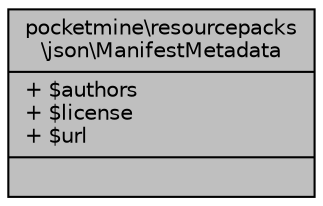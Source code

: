 digraph "pocketmine\resourcepacks\json\ManifestMetadata"
{
 // INTERACTIVE_SVG=YES
 // LATEX_PDF_SIZE
  edge [fontname="Helvetica",fontsize="10",labelfontname="Helvetica",labelfontsize="10"];
  node [fontname="Helvetica",fontsize="10",shape=record];
  Node1 [label="{pocketmine\\resourcepacks\l\\json\\ManifestMetadata\n|+ $authors\l+ $license\l+ $url\l|}",height=0.2,width=0.4,color="black", fillcolor="grey75", style="filled", fontcolor="black",tooltip=" "];
}
